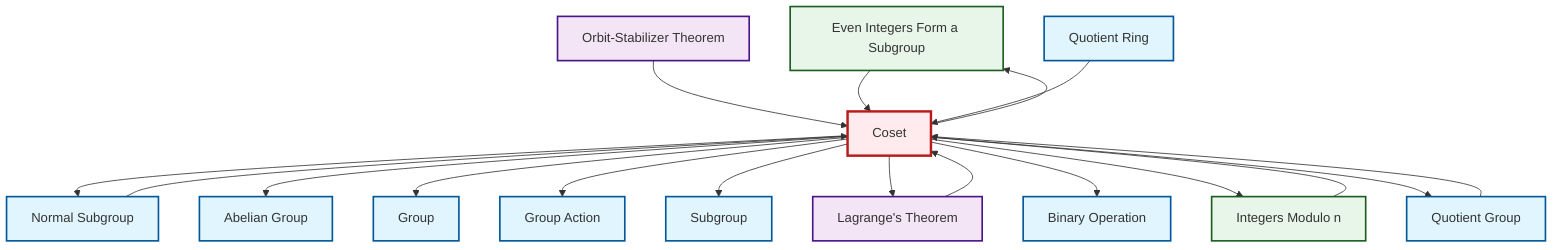 graph TD
    classDef definition fill:#e1f5fe,stroke:#01579b,stroke-width:2px
    classDef theorem fill:#f3e5f5,stroke:#4a148c,stroke-width:2px
    classDef axiom fill:#fff3e0,stroke:#e65100,stroke-width:2px
    classDef example fill:#e8f5e9,stroke:#1b5e20,stroke-width:2px
    classDef current fill:#ffebee,stroke:#b71c1c,stroke-width:3px
    def-abelian-group["Abelian Group"]:::definition
    def-subgroup["Subgroup"]:::definition
    ex-even-integers-subgroup["Even Integers Form a Subgroup"]:::example
    def-normal-subgroup["Normal Subgroup"]:::definition
    def-quotient-ring["Quotient Ring"]:::definition
    def-coset["Coset"]:::definition
    thm-lagrange["Lagrange's Theorem"]:::theorem
    def-binary-operation["Binary Operation"]:::definition
    thm-orbit-stabilizer["Orbit-Stabilizer Theorem"]:::theorem
    ex-quotient-integers-mod-n["Integers Modulo n"]:::example
    def-group["Group"]:::definition
    def-quotient-group["Quotient Group"]:::definition
    def-group-action["Group Action"]:::definition
    thm-lagrange --> def-coset
    def-coset --> def-normal-subgroup
    def-coset --> def-abelian-group
    def-coset --> def-group
    def-coset --> def-group-action
    def-coset --> def-subgroup
    def-coset --> ex-even-integers-subgroup
    def-coset --> thm-lagrange
    thm-orbit-stabilizer --> def-coset
    def-coset --> def-binary-operation
    ex-even-integers-subgroup --> def-coset
    ex-quotient-integers-mod-n --> def-coset
    def-quotient-ring --> def-coset
    def-quotient-group --> def-coset
    def-coset --> ex-quotient-integers-mod-n
    def-coset --> def-quotient-group
    def-normal-subgroup --> def-coset
    class def-coset current